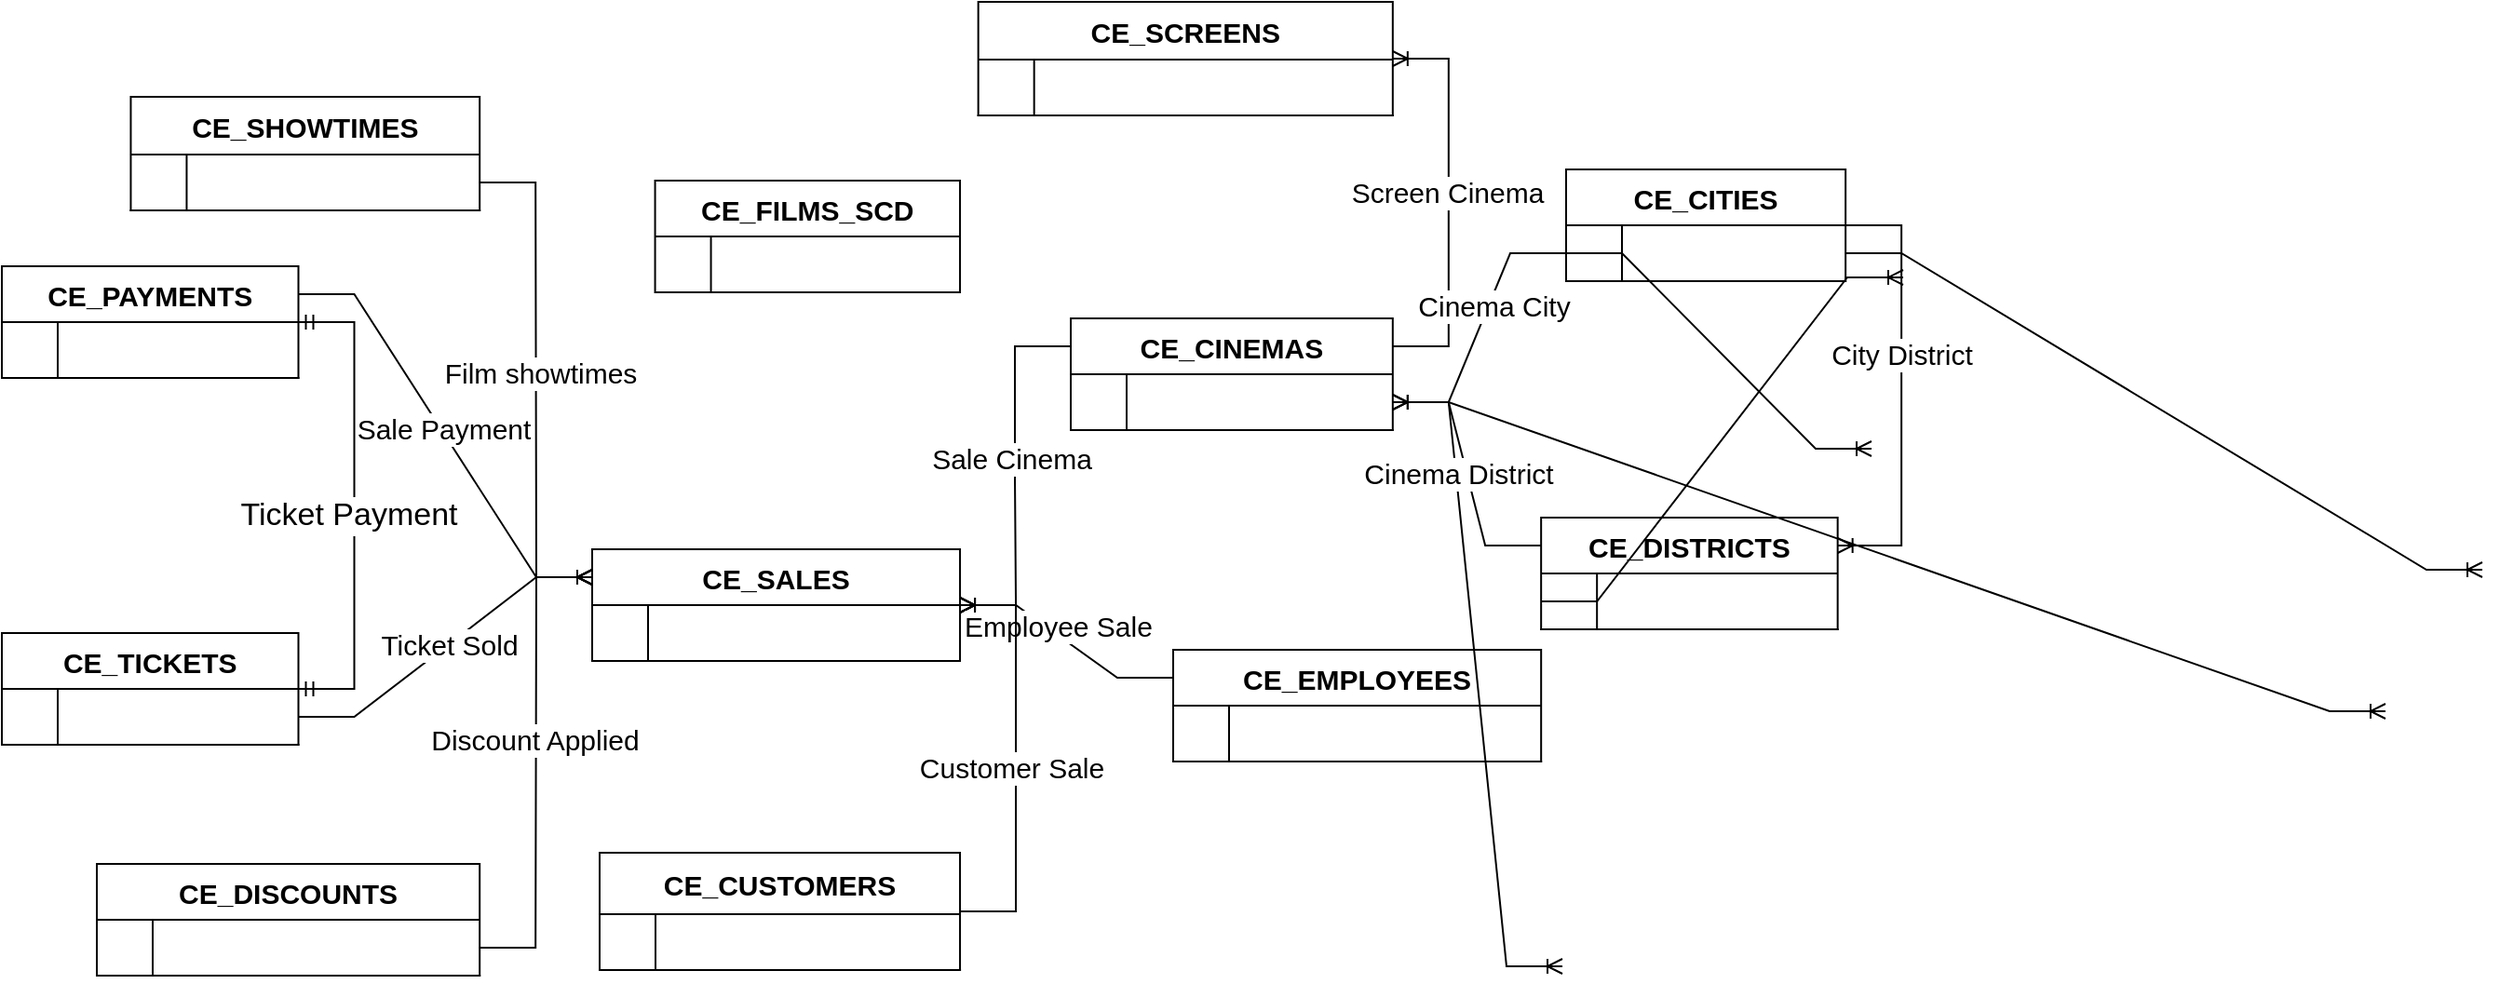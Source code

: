 <mxfile version="24.7.1" type="github">
  <diagram name="Page-1" id="b520641d-4fe3-3701-9064-5fc419738815">
    <mxGraphModel dx="2087" dy="868" grid="0" gridSize="10" guides="1" tooltips="1" connect="1" arrows="1" fold="1" page="0" pageScale="1" pageWidth="1100" pageHeight="850" background="none" math="0" shadow="0">
      <root>
        <mxCell id="0" />
        <mxCell id="1" parent="0" />
        <mxCell id="vGJX92VMhcy9rrfMvtcZ-1" value="CE_FILMS_SCD" style="shape=table;startSize=30;container=1;collapsible=1;childLayout=tableLayout;fixedRows=1;rowLines=0;fontStyle=1;align=center;resizeLast=1;fontSize=15;" vertex="1" parent="1">
          <mxGeometry x="209.78" y="343" width="163.75" height="60" as="geometry" />
        </mxCell>
        <mxCell id="vGJX92VMhcy9rrfMvtcZ-54" style="shape=partialRectangle;collapsible=0;dropTarget=0;pointerEvents=0;fillColor=none;points=[[0,0.5],[1,0.5]];portConstraint=eastwest;top=0;left=0;right=0;bottom=0;" vertex="1" parent="vGJX92VMhcy9rrfMvtcZ-1">
          <mxGeometry y="30" width="163.75" height="30" as="geometry" />
        </mxCell>
        <mxCell id="vGJX92VMhcy9rrfMvtcZ-55" style="shape=partialRectangle;overflow=hidden;connectable=0;fillColor=none;top=0;left=0;bottom=0;right=0;" vertex="1" parent="vGJX92VMhcy9rrfMvtcZ-54">
          <mxGeometry width="30" height="30" as="geometry">
            <mxRectangle width="30" height="30" as="alternateBounds" />
          </mxGeometry>
        </mxCell>
        <mxCell id="vGJX92VMhcy9rrfMvtcZ-56" value="" style="shape=partialRectangle;overflow=hidden;connectable=0;fillColor=none;top=0;left=0;bottom=0;right=0;align=left;spacingLeft=6;fontStyle=1" vertex="1" parent="vGJX92VMhcy9rrfMvtcZ-54">
          <mxGeometry x="30" width="133.75" height="30" as="geometry">
            <mxRectangle width="133.75" height="30" as="alternateBounds" />
          </mxGeometry>
        </mxCell>
        <mxCell id="vGJX92VMhcy9rrfMvtcZ-58" value="CE_CINEMAS" style="shape=table;startSize=30;container=1;collapsible=1;childLayout=tableLayout;fixedRows=1;rowLines=0;fontStyle=1;align=center;resizeLast=1;fontSize=15;" vertex="1" parent="1">
          <mxGeometry x="433" y="417" width="172.909" height="60" as="geometry" />
        </mxCell>
        <mxCell id="vGJX92VMhcy9rrfMvtcZ-59" value="" style="shape=partialRectangle;collapsible=0;dropTarget=0;pointerEvents=0;fillColor=none;points=[[0,0.5],[1,0.5]];portConstraint=eastwest;top=0;left=0;right=0;bottom=1;" vertex="1" parent="vGJX92VMhcy9rrfMvtcZ-58">
          <mxGeometry y="30" width="172.909" height="30" as="geometry" />
        </mxCell>
        <mxCell id="vGJX92VMhcy9rrfMvtcZ-60" value="" style="shape=partialRectangle;overflow=hidden;connectable=0;fillColor=none;top=0;left=0;bottom=0;right=0;fontStyle=1;" vertex="1" parent="vGJX92VMhcy9rrfMvtcZ-59">
          <mxGeometry width="30" height="30" as="geometry">
            <mxRectangle width="30" height="30" as="alternateBounds" />
          </mxGeometry>
        </mxCell>
        <mxCell id="vGJX92VMhcy9rrfMvtcZ-61" value="" style="shape=partialRectangle;overflow=hidden;connectable=0;fillColor=none;top=0;left=0;bottom=0;right=0;align=left;spacingLeft=6;fontStyle=5;" vertex="1" parent="vGJX92VMhcy9rrfMvtcZ-59">
          <mxGeometry x="30" width="142.909" height="30" as="geometry">
            <mxRectangle width="142.909" height="30" as="alternateBounds" />
          </mxGeometry>
        </mxCell>
        <mxCell id="vGJX92VMhcy9rrfMvtcZ-95" value="CE_DISCOUNTS" style="shape=table;startSize=30;container=1;collapsible=1;childLayout=tableLayout;fixedRows=1;rowLines=0;fontStyle=1;align=center;resizeLast=1;fontSize=15;" vertex="1" parent="1">
          <mxGeometry x="-90" y="710" width="205.583" height="60" as="geometry" />
        </mxCell>
        <mxCell id="vGJX92VMhcy9rrfMvtcZ-96" value="" style="shape=partialRectangle;collapsible=0;dropTarget=0;pointerEvents=0;fillColor=none;points=[[0,0.5],[1,0.5]];portConstraint=eastwest;top=0;left=0;right=0;bottom=1;" vertex="1" parent="vGJX92VMhcy9rrfMvtcZ-95">
          <mxGeometry y="30" width="205.583" height="30" as="geometry" />
        </mxCell>
        <mxCell id="vGJX92VMhcy9rrfMvtcZ-97" value="" style="shape=partialRectangle;overflow=hidden;connectable=0;fillColor=none;top=0;left=0;bottom=0;right=0;fontStyle=1;" vertex="1" parent="vGJX92VMhcy9rrfMvtcZ-96">
          <mxGeometry width="30" height="30" as="geometry">
            <mxRectangle width="30" height="30" as="alternateBounds" />
          </mxGeometry>
        </mxCell>
        <mxCell id="vGJX92VMhcy9rrfMvtcZ-98" value="" style="shape=partialRectangle;overflow=hidden;connectable=0;fillColor=none;top=0;left=0;bottom=0;right=0;align=left;spacingLeft=6;fontStyle=5;" vertex="1" parent="vGJX92VMhcy9rrfMvtcZ-96">
          <mxGeometry x="30" width="175.583" height="30" as="geometry">
            <mxRectangle width="175.583" height="30" as="alternateBounds" />
          </mxGeometry>
        </mxCell>
        <mxCell id="vGJX92VMhcy9rrfMvtcZ-132" value="CE_TICKETS" style="shape=table;startSize=30;container=1;collapsible=1;childLayout=tableLayout;fixedRows=1;rowLines=0;fontStyle=1;align=center;resizeLast=1;fontSize=15;" vertex="1" parent="1">
          <mxGeometry x="-141" y="586" width="159.25" height="60" as="geometry" />
        </mxCell>
        <mxCell id="vGJX92VMhcy9rrfMvtcZ-133" value="" style="shape=partialRectangle;collapsible=0;dropTarget=0;pointerEvents=0;fillColor=none;points=[[0,0.5],[1,0.5]];portConstraint=eastwest;top=0;left=0;right=0;bottom=1;" vertex="1" parent="vGJX92VMhcy9rrfMvtcZ-132">
          <mxGeometry y="30" width="159.25" height="30" as="geometry" />
        </mxCell>
        <mxCell id="vGJX92VMhcy9rrfMvtcZ-134" value="" style="shape=partialRectangle;overflow=hidden;connectable=0;fillColor=none;top=0;left=0;bottom=0;right=0;fontStyle=1;" vertex="1" parent="vGJX92VMhcy9rrfMvtcZ-133">
          <mxGeometry width="30" height="30" as="geometry">
            <mxRectangle width="30" height="30" as="alternateBounds" />
          </mxGeometry>
        </mxCell>
        <mxCell id="vGJX92VMhcy9rrfMvtcZ-135" value="" style="shape=partialRectangle;overflow=hidden;connectable=0;fillColor=none;top=0;left=0;bottom=0;right=0;align=left;spacingLeft=6;fontStyle=5;" vertex="1" parent="vGJX92VMhcy9rrfMvtcZ-133">
          <mxGeometry x="30" width="129.25" height="30" as="geometry">
            <mxRectangle width="129.25" height="30" as="alternateBounds" />
          </mxGeometry>
        </mxCell>
        <mxCell id="vGJX92VMhcy9rrfMvtcZ-202" value="CE_EMPLOYEES" style="shape=table;startSize=30;container=1;collapsible=1;childLayout=tableLayout;fixedRows=1;rowLines=0;fontStyle=1;align=center;resizeLast=1;fontSize=15;" vertex="1" parent="1">
          <mxGeometry x="488" y="595" width="197.583" height="60" as="geometry" />
        </mxCell>
        <mxCell id="vGJX92VMhcy9rrfMvtcZ-203" value="" style="shape=partialRectangle;collapsible=0;dropTarget=0;pointerEvents=0;fillColor=none;points=[[0,0.5],[1,0.5]];portConstraint=eastwest;top=0;left=0;right=0;bottom=1;" vertex="1" parent="vGJX92VMhcy9rrfMvtcZ-202">
          <mxGeometry y="30" width="197.583" height="30" as="geometry" />
        </mxCell>
        <mxCell id="vGJX92VMhcy9rrfMvtcZ-204" value="" style="shape=partialRectangle;overflow=hidden;connectable=0;fillColor=none;top=0;left=0;bottom=0;right=0;fontStyle=1;" vertex="1" parent="vGJX92VMhcy9rrfMvtcZ-203">
          <mxGeometry width="30" height="30" as="geometry">
            <mxRectangle width="30" height="30" as="alternateBounds" />
          </mxGeometry>
        </mxCell>
        <mxCell id="vGJX92VMhcy9rrfMvtcZ-205" value="" style="shape=partialRectangle;overflow=hidden;connectable=0;fillColor=none;top=0;left=0;bottom=0;right=0;align=left;spacingLeft=6;fontStyle=5;" vertex="1" parent="vGJX92VMhcy9rrfMvtcZ-203">
          <mxGeometry x="30" width="167.583" height="30" as="geometry">
            <mxRectangle width="167.583" height="30" as="alternateBounds" />
          </mxGeometry>
        </mxCell>
        <mxCell id="vGJX92VMhcy9rrfMvtcZ-251" value="CE_CUSTOMERS" style="shape=table;startSize=33;container=1;collapsible=1;childLayout=tableLayout;fixedRows=1;rowLines=0;fontStyle=1;align=center;resizeLast=1;fontSize=15;" vertex="1" parent="1">
          <mxGeometry x="180" y="704" width="193.53" height="63" as="geometry" />
        </mxCell>
        <mxCell id="vGJX92VMhcy9rrfMvtcZ-252" value="" style="shape=partialRectangle;collapsible=0;dropTarget=0;pointerEvents=0;fillColor=none;points=[[0,0.5],[1,0.5]];portConstraint=eastwest;top=0;left=0;right=0;bottom=1;" vertex="1" parent="vGJX92VMhcy9rrfMvtcZ-251">
          <mxGeometry y="33" width="193.53" height="30" as="geometry" />
        </mxCell>
        <mxCell id="vGJX92VMhcy9rrfMvtcZ-253" value="" style="shape=partialRectangle;overflow=hidden;connectable=0;fillColor=none;top=0;left=0;bottom=0;right=0;fontStyle=1;" vertex="1" parent="vGJX92VMhcy9rrfMvtcZ-252">
          <mxGeometry width="30" height="30" as="geometry">
            <mxRectangle width="30" height="30" as="alternateBounds" />
          </mxGeometry>
        </mxCell>
        <mxCell id="vGJX92VMhcy9rrfMvtcZ-254" value="" style="shape=partialRectangle;overflow=hidden;connectable=0;fillColor=none;top=0;left=0;bottom=0;right=0;align=left;spacingLeft=6;fontStyle=5;" vertex="1" parent="vGJX92VMhcy9rrfMvtcZ-252">
          <mxGeometry x="30" width="163.53" height="30" as="geometry">
            <mxRectangle width="163.53" height="30" as="alternateBounds" />
          </mxGeometry>
        </mxCell>
        <mxCell id="vGJX92VMhcy9rrfMvtcZ-300" value="CE_SALES" style="shape=table;startSize=30;container=1;collapsible=1;childLayout=tableLayout;fixedRows=1;rowLines=0;fontStyle=1;align=center;resizeLast=1;fontSize=15;" vertex="1" parent="1">
          <mxGeometry x="176" y="541" width="197.529" height="60" as="geometry" />
        </mxCell>
        <mxCell id="vGJX92VMhcy9rrfMvtcZ-361" style="shape=partialRectangle;collapsible=0;dropTarget=0;pointerEvents=0;fillColor=none;points=[[0,0.5],[1,0.5]];portConstraint=eastwest;top=0;left=0;right=0;bottom=0;" vertex="1" parent="vGJX92VMhcy9rrfMvtcZ-300">
          <mxGeometry y="30" width="197.529" height="30" as="geometry" />
        </mxCell>
        <mxCell id="vGJX92VMhcy9rrfMvtcZ-362" style="shape=partialRectangle;overflow=hidden;connectable=0;fillColor=none;top=0;left=0;bottom=0;right=0;" vertex="1" parent="vGJX92VMhcy9rrfMvtcZ-361">
          <mxGeometry width="30" height="30" as="geometry">
            <mxRectangle width="30" height="30" as="alternateBounds" />
          </mxGeometry>
        </mxCell>
        <mxCell id="vGJX92VMhcy9rrfMvtcZ-363" value="" style="shape=partialRectangle;overflow=hidden;connectable=0;fillColor=none;top=0;left=0;bottom=0;right=0;align=left;spacingLeft=6;fontStyle=1" vertex="1" parent="vGJX92VMhcy9rrfMvtcZ-361">
          <mxGeometry x="30" width="167.529" height="30" as="geometry">
            <mxRectangle width="167.529" height="30" as="alternateBounds" />
          </mxGeometry>
        </mxCell>
        <mxCell id="vGJX92VMhcy9rrfMvtcZ-365" value="" style="edgeStyle=entityRelationEdgeStyle;fontSize=12;html=1;endArrow=ERoneToMany;rounded=0;exitX=0;exitY=0.25;exitDx=0;exitDy=0;" edge="1" parent="1" source="vGJX92VMhcy9rrfMvtcZ-58" target="vGJX92VMhcy9rrfMvtcZ-300">
          <mxGeometry width="100" height="100" relative="1" as="geometry">
            <mxPoint x="-336" y="696" as="sourcePoint" />
            <mxPoint x="467" y="565" as="targetPoint" />
            <Array as="points">
              <mxPoint x="-44" y="696" />
              <mxPoint x="20" y="731" />
              <mxPoint x="-65" y="704" />
              <mxPoint x="-66" y="701" />
            </Array>
          </mxGeometry>
        </mxCell>
        <mxCell id="vGJX92VMhcy9rrfMvtcZ-579" value="&lt;font style=&quot;font-size: 15px;&quot;&gt;Sale Cinema&lt;/font&gt;" style="edgeLabel;html=1;align=center;verticalAlign=middle;resizable=0;points=[];" vertex="1" connectable="0" parent="vGJX92VMhcy9rrfMvtcZ-365">
          <mxGeometry x="-0.11" y="-2" relative="1" as="geometry">
            <mxPoint y="1" as="offset" />
          </mxGeometry>
        </mxCell>
        <mxCell id="vGJX92VMhcy9rrfMvtcZ-366" value="" style="edgeStyle=entityRelationEdgeStyle;fontSize=12;html=1;endArrow=ERoneToMany;rounded=0;entryX=0;entryY=0.25;entryDx=0;entryDy=0;exitX=1;exitY=0.25;exitDx=0;exitDy=0;" edge="1" parent="1" source="vGJX92VMhcy9rrfMvtcZ-558" target="vGJX92VMhcy9rrfMvtcZ-300">
          <mxGeometry width="100" height="100" relative="1" as="geometry">
            <mxPoint x="29" y="432" as="sourcePoint" />
            <mxPoint x="446" y="571" as="targetPoint" />
            <Array as="points">
              <mxPoint x="-34" y="706" />
              <mxPoint x="30" y="741" />
              <mxPoint x="-55" y="714" />
              <mxPoint x="-56" y="711" />
            </Array>
          </mxGeometry>
        </mxCell>
        <mxCell id="vGJX92VMhcy9rrfMvtcZ-572" value="&lt;span style=&quot;font-size: 15px;&quot;&gt;Sale Payment&lt;/span&gt;" style="edgeLabel;html=1;align=center;verticalAlign=middle;resizable=0;points=[];" vertex="1" connectable="0" parent="vGJX92VMhcy9rrfMvtcZ-366">
          <mxGeometry x="-0.044" y="2" relative="1" as="geometry">
            <mxPoint y="1" as="offset" />
          </mxGeometry>
        </mxCell>
        <mxCell id="vGJX92VMhcy9rrfMvtcZ-367" value="" style="edgeStyle=entityRelationEdgeStyle;fontSize=12;html=1;endArrow=ERoneToMany;rounded=0;exitX=1;exitY=0.5;exitDx=0;exitDy=0;entryX=0;entryY=0.25;entryDx=0;entryDy=0;" edge="1" parent="1" source="vGJX92VMhcy9rrfMvtcZ-133" target="vGJX92VMhcy9rrfMvtcZ-300">
          <mxGeometry width="100" height="100" relative="1" as="geometry">
            <mxPoint x="128" y="1036" as="sourcePoint" />
            <mxPoint x="126" y="571" as="targetPoint" />
            <Array as="points">
              <mxPoint x="-24" y="716" />
              <mxPoint x="40" y="751" />
              <mxPoint x="-45" y="724" />
              <mxPoint x="-46" y="721" />
            </Array>
          </mxGeometry>
        </mxCell>
        <mxCell id="vGJX92VMhcy9rrfMvtcZ-573" value="&lt;span style=&quot;font-size: 15px;&quot;&gt;Ticket Sold&lt;/span&gt;" style="edgeLabel;html=1;align=center;verticalAlign=middle;resizable=0;points=[];" vertex="1" connectable="0" parent="vGJX92VMhcy9rrfMvtcZ-367">
          <mxGeometry x="0.024" relative="1" as="geometry">
            <mxPoint as="offset" />
          </mxGeometry>
        </mxCell>
        <mxCell id="vGJX92VMhcy9rrfMvtcZ-368" value="" style="edgeStyle=entityRelationEdgeStyle;fontSize=12;html=1;endArrow=ERoneToMany;rounded=0;entryX=0;entryY=0.25;entryDx=0;entryDy=0;exitX=1;exitY=0.5;exitDx=0;exitDy=0;" edge="1" parent="1" source="vGJX92VMhcy9rrfMvtcZ-96" target="vGJX92VMhcy9rrfMvtcZ-300">
          <mxGeometry width="100" height="100" relative="1" as="geometry">
            <mxPoint x="-306" y="726" as="sourcePoint" />
            <mxPoint x="126" y="573.5" as="targetPoint" />
            <Array as="points">
              <mxPoint x="-14" y="726" />
              <mxPoint x="-130" y="777" />
              <mxPoint x="50" y="761" />
              <mxPoint x="-35" y="734" />
              <mxPoint x="-36" y="731" />
            </Array>
          </mxGeometry>
        </mxCell>
        <mxCell id="vGJX92VMhcy9rrfMvtcZ-574" value="&lt;font style=&quot;font-size: 15px;&quot;&gt;Discount Applied&lt;/font&gt;" style="edgeLabel;html=1;align=center;verticalAlign=middle;resizable=0;points=[];" vertex="1" connectable="0" parent="vGJX92VMhcy9rrfMvtcZ-368">
          <mxGeometry x="0.1" y="1" relative="1" as="geometry">
            <mxPoint as="offset" />
          </mxGeometry>
        </mxCell>
        <mxCell id="vGJX92VMhcy9rrfMvtcZ-369" value="" style="edgeStyle=entityRelationEdgeStyle;fontSize=12;html=1;endArrow=ERoneToMany;rounded=0;exitX=0;exitY=0.25;exitDx=0;exitDy=0;" edge="1" parent="1" source="vGJX92VMhcy9rrfMvtcZ-202" target="vGJX92VMhcy9rrfMvtcZ-300">
          <mxGeometry width="100" height="100" relative="1" as="geometry">
            <mxPoint x="-296" y="736" as="sourcePoint" />
            <mxPoint x="432" y="635" as="targetPoint" />
            <Array as="points">
              <mxPoint x="-4" y="736" />
              <mxPoint x="569" y="851" />
              <mxPoint x="555" y="841" />
              <mxPoint x="60" y="771" />
              <mxPoint x="-25" y="744" />
              <mxPoint x="-26" y="741" />
            </Array>
          </mxGeometry>
        </mxCell>
        <mxCell id="vGJX92VMhcy9rrfMvtcZ-577" value="&lt;font style=&quot;font-size: 15px;&quot;&gt;Employee Sale&lt;/font&gt;" style="edgeLabel;html=1;align=center;verticalAlign=middle;resizable=0;points=[];" vertex="1" connectable="0" parent="vGJX92VMhcy9rrfMvtcZ-369">
          <mxGeometry x="0.145" y="-4" relative="1" as="geometry">
            <mxPoint as="offset" />
          </mxGeometry>
        </mxCell>
        <mxCell id="vGJX92VMhcy9rrfMvtcZ-370" value="" style="edgeStyle=entityRelationEdgeStyle;fontSize=12;html=1;endArrow=ERoneToMany;rounded=0;" edge="1" parent="1" source="vGJX92VMhcy9rrfMvtcZ-251" target="vGJX92VMhcy9rrfMvtcZ-300">
          <mxGeometry width="100" height="100" relative="1" as="geometry">
            <mxPoint x="-286" y="746" as="sourcePoint" />
            <mxPoint x="374" y="667" as="targetPoint" />
            <Array as="points">
              <mxPoint x="6" y="746" />
              <mxPoint x="70" y="781" />
              <mxPoint x="-15" y="754" />
              <mxPoint x="-16" y="751" />
            </Array>
          </mxGeometry>
        </mxCell>
        <mxCell id="vGJX92VMhcy9rrfMvtcZ-576" value="&lt;font style=&quot;font-size: 15px;&quot;&gt;Customer Sale&lt;/font&gt;" style="edgeLabel;html=1;align=center;verticalAlign=middle;resizable=0;points=[];" vertex="1" connectable="0" parent="vGJX92VMhcy9rrfMvtcZ-370">
          <mxGeometry x="-0.052" y="3" relative="1" as="geometry">
            <mxPoint y="-1" as="offset" />
          </mxGeometry>
        </mxCell>
        <mxCell id="vGJX92VMhcy9rrfMvtcZ-371" value="" style="edgeStyle=entityRelationEdgeStyle;fontSize=12;html=1;endArrow=ERoneToMany;rounded=0;exitX=1;exitY=0.5;exitDx=0;exitDy=0;" edge="1" parent="1" source="vGJX92VMhcy9rrfMvtcZ-59" target="vGJX92VMhcy9rrfMvtcZ-485">
          <mxGeometry width="100" height="100" relative="1" as="geometry">
            <mxPoint x="724" y="599" as="sourcePoint" />
            <mxPoint x="697" y="765" as="targetPoint" />
            <Array as="points">
              <mxPoint x="6" y="746" />
              <mxPoint x="950" y="471" />
              <mxPoint x="1057" y="427" />
              <mxPoint x="70" y="781" />
              <mxPoint x="-15" y="754" />
              <mxPoint x="-16" y="751" />
            </Array>
          </mxGeometry>
        </mxCell>
        <mxCell id="vGJX92VMhcy9rrfMvtcZ-372" value="CE_CITIES" style="shape=table;startSize=30;container=1;collapsible=1;childLayout=tableLayout;fixedRows=1;rowLines=0;fontStyle=1;align=center;resizeLast=1;fontSize=15;" vertex="1" parent="1">
          <mxGeometry x="699" y="337" width="150.071" height="60" as="geometry" />
        </mxCell>
        <mxCell id="vGJX92VMhcy9rrfMvtcZ-373" value="" style="shape=partialRectangle;collapsible=0;dropTarget=0;pointerEvents=0;fillColor=none;points=[[0,0.5],[1,0.5]];portConstraint=eastwest;top=0;left=0;right=0;bottom=1;" vertex="1" parent="vGJX92VMhcy9rrfMvtcZ-372">
          <mxGeometry y="30" width="150.071" height="30" as="geometry" />
        </mxCell>
        <mxCell id="vGJX92VMhcy9rrfMvtcZ-374" value="" style="shape=partialRectangle;overflow=hidden;connectable=0;fillColor=none;top=0;left=0;bottom=0;right=0;fontStyle=1;" vertex="1" parent="vGJX92VMhcy9rrfMvtcZ-373">
          <mxGeometry width="30" height="30" as="geometry">
            <mxRectangle width="30" height="30" as="alternateBounds" />
          </mxGeometry>
        </mxCell>
        <mxCell id="vGJX92VMhcy9rrfMvtcZ-375" value="" style="shape=partialRectangle;overflow=hidden;connectable=0;fillColor=none;top=0;left=0;bottom=0;right=0;align=left;spacingLeft=6;fontStyle=5;" vertex="1" parent="vGJX92VMhcy9rrfMvtcZ-373">
          <mxGeometry x="30" width="120.071" height="30" as="geometry">
            <mxRectangle width="120.071" height="30" as="alternateBounds" />
          </mxGeometry>
        </mxCell>
        <mxCell id="vGJX92VMhcy9rrfMvtcZ-401" value="CE_DISTRICTS" style="shape=table;startSize=30;container=1;collapsible=1;childLayout=tableLayout;fixedRows=1;rowLines=0;fontStyle=1;align=center;resizeLast=1;fontSize=15;" vertex="1" parent="1">
          <mxGeometry x="685.58" y="524" width="159.25" height="60" as="geometry" />
        </mxCell>
        <mxCell id="vGJX92VMhcy9rrfMvtcZ-402" value="" style="shape=partialRectangle;collapsible=0;dropTarget=0;pointerEvents=0;fillColor=none;points=[[0,0.5],[1,0.5]];portConstraint=eastwest;top=0;left=0;right=0;bottom=1;" vertex="1" parent="vGJX92VMhcy9rrfMvtcZ-401">
          <mxGeometry y="30" width="159.25" height="30" as="geometry" />
        </mxCell>
        <mxCell id="vGJX92VMhcy9rrfMvtcZ-403" value="" style="shape=partialRectangle;overflow=hidden;connectable=0;fillColor=none;top=0;left=0;bottom=0;right=0;fontStyle=1;" vertex="1" parent="vGJX92VMhcy9rrfMvtcZ-402">
          <mxGeometry width="30" height="30" as="geometry">
            <mxRectangle width="30" height="30" as="alternateBounds" />
          </mxGeometry>
        </mxCell>
        <mxCell id="vGJX92VMhcy9rrfMvtcZ-404" value="" style="shape=partialRectangle;overflow=hidden;connectable=0;fillColor=none;top=0;left=0;bottom=0;right=0;align=left;spacingLeft=6;fontStyle=5;" vertex="1" parent="vGJX92VMhcy9rrfMvtcZ-402">
          <mxGeometry x="30" width="129.25" height="30" as="geometry">
            <mxRectangle width="129.25" height="30" as="alternateBounds" />
          </mxGeometry>
        </mxCell>
        <mxCell id="vGJX92VMhcy9rrfMvtcZ-434" value="" style="edgeStyle=entityRelationEdgeStyle;fontSize=12;html=1;endArrow=ERoneToMany;rounded=0;exitX=1;exitY=0.5;exitDx=0;exitDy=0;entryX=0;entryY=0.5;entryDx=0;entryDy=0;" edge="1" parent="1" source="vGJX92VMhcy9rrfMvtcZ-373" target="vGJX92VMhcy9rrfMvtcZ-410">
          <mxGeometry width="100" height="100" relative="1" as="geometry">
            <mxPoint x="-236" y="776" as="sourcePoint" />
            <mxPoint x="1191" y="552" as="targetPoint" />
            <Array as="points">
              <mxPoint x="-44" y="696" />
              <mxPoint x="20" y="727" />
              <mxPoint x="1200" y="563" />
              <mxPoint x="20" y="731" />
              <mxPoint x="-65" y="704" />
              <mxPoint x="-66" y="701" />
            </Array>
          </mxGeometry>
        </mxCell>
        <mxCell id="vGJX92VMhcy9rrfMvtcZ-435" value="CE_SHOWTIMES" style="shape=table;startSize=31;container=1;collapsible=1;childLayout=tableLayout;fixedRows=1;rowLines=0;fontStyle=1;align=center;resizeLast=1;fontSize=15;" vertex="1" parent="1">
          <mxGeometry x="-71.77" y="298" width="187.357" height="61" as="geometry" />
        </mxCell>
        <mxCell id="vGJX92VMhcy9rrfMvtcZ-436" value="" style="shape=partialRectangle;collapsible=0;dropTarget=0;pointerEvents=0;fillColor=none;points=[[0,0.5],[1,0.5]];portConstraint=eastwest;top=0;left=0;right=0;bottom=1;" vertex="1" parent="vGJX92VMhcy9rrfMvtcZ-435">
          <mxGeometry y="31" width="187.357" height="30" as="geometry" />
        </mxCell>
        <mxCell id="vGJX92VMhcy9rrfMvtcZ-437" value="" style="shape=partialRectangle;overflow=hidden;connectable=0;fillColor=none;top=0;left=0;bottom=0;right=0;fontStyle=1;" vertex="1" parent="vGJX92VMhcy9rrfMvtcZ-436">
          <mxGeometry width="30" height="30" as="geometry">
            <mxRectangle width="30" height="30" as="alternateBounds" />
          </mxGeometry>
        </mxCell>
        <mxCell id="vGJX92VMhcy9rrfMvtcZ-438" value="" style="shape=partialRectangle;overflow=hidden;connectable=0;fillColor=none;top=0;left=0;bottom=0;right=0;align=left;spacingLeft=6;fontStyle=5;" vertex="1" parent="vGJX92VMhcy9rrfMvtcZ-436">
          <mxGeometry x="30" width="157.357" height="30" as="geometry">
            <mxRectangle width="157.357" height="30" as="alternateBounds" />
          </mxGeometry>
        </mxCell>
        <mxCell id="vGJX92VMhcy9rrfMvtcZ-468" value="" style="edgeStyle=entityRelationEdgeStyle;fontSize=12;html=1;endArrow=ERoneToMany;rounded=0;exitX=0;exitY=0.5;exitDx=0;exitDy=0;entryX=1;entryY=0.5;entryDx=0;entryDy=0;" edge="1" parent="1" source="vGJX92VMhcy9rrfMvtcZ-373" target="vGJX92VMhcy9rrfMvtcZ-67">
          <mxGeometry width="100" height="100" relative="1" as="geometry">
            <mxPoint x="904" y="670" as="sourcePoint" />
            <mxPoint x="863" y="487" as="targetPoint" />
            <Array as="points">
              <mxPoint x="984" y="216" />
              <mxPoint x="-34" y="706" />
              <mxPoint x="30" y="737" />
              <mxPoint x="30" y="741" />
              <mxPoint x="-55" y="714" />
              <mxPoint x="-56" y="711" />
            </Array>
          </mxGeometry>
        </mxCell>
        <mxCell id="vGJX92VMhcy9rrfMvtcZ-469" value="" style="edgeStyle=entityRelationEdgeStyle;fontSize=12;html=1;endArrow=ERoneToMany;rounded=0;exitX=1;exitY=0.5;exitDx=0;exitDy=0;" edge="1" parent="1" source="vGJX92VMhcy9rrfMvtcZ-59" target="vGJX92VMhcy9rrfMvtcZ-485">
          <mxGeometry width="100" height="100" relative="1" as="geometry">
            <mxPoint x="813" y="297" as="sourcePoint" />
            <mxPoint x="1139" y="628" as="targetPoint" />
            <Array as="points">
              <mxPoint x="6" y="746" />
              <mxPoint x="917" y="486" />
              <mxPoint x="950" y="471" />
              <mxPoint x="1057" y="427" />
              <mxPoint x="70" y="781" />
              <mxPoint x="-15" y="754" />
              <mxPoint x="-16" y="751" />
            </Array>
          </mxGeometry>
        </mxCell>
        <mxCell id="vGJX92VMhcy9rrfMvtcZ-470" value="" style="edgeStyle=entityRelationEdgeStyle;fontSize=12;html=1;endArrow=ERoneToMany;rounded=0;entryX=0;entryY=0.25;entryDx=0;entryDy=0;" edge="1" parent="1" source="vGJX92VMhcy9rrfMvtcZ-436" target="vGJX92VMhcy9rrfMvtcZ-300">
          <mxGeometry width="100" height="100" relative="1" as="geometry">
            <mxPoint x="1149" y="246" as="sourcePoint" />
            <mxPoint x="126" y="601" as="targetPoint" />
            <Array as="points">
              <mxPoint x="-24" y="716" />
              <mxPoint x="40" y="747" />
              <mxPoint x="40" y="751" />
              <mxPoint x="-45" y="724" />
              <mxPoint x="-46" y="721" />
            </Array>
          </mxGeometry>
        </mxCell>
        <mxCell id="vGJX92VMhcy9rrfMvtcZ-575" value="&lt;font style=&quot;font-size: 15px;&quot;&gt;Film showtimes&lt;/font&gt;" style="edgeLabel;html=1;align=center;verticalAlign=middle;resizable=0;points=[];" vertex="1" connectable="0" parent="vGJX92VMhcy9rrfMvtcZ-470">
          <mxGeometry x="-0.041" y="2" relative="1" as="geometry">
            <mxPoint y="1" as="offset" />
          </mxGeometry>
        </mxCell>
        <mxCell id="vGJX92VMhcy9rrfMvtcZ-471" value="" style="edgeStyle=entityRelationEdgeStyle;fontSize=12;html=1;endArrow=ERmandOne;startArrow=ERmandOne;rounded=0;" edge="1" parent="1" source="vGJX92VMhcy9rrfMvtcZ-132" target="vGJX92VMhcy9rrfMvtcZ-558">
          <mxGeometry width="100" height="100" relative="1" as="geometry">
            <mxPoint x="-397" y="570" as="sourcePoint" />
            <mxPoint x="-357" y="413" as="targetPoint" />
            <Array as="points">
              <mxPoint x="-277" y="522" />
            </Array>
          </mxGeometry>
        </mxCell>
        <mxCell id="vGJX92VMhcy9rrfMvtcZ-571" value="&lt;span style=&quot;font-size: 17px;&quot;&gt;Ticket Payment&lt;/span&gt;" style="edgeLabel;html=1;align=center;verticalAlign=middle;resizable=0;points=[];" vertex="1" connectable="0" parent="vGJX92VMhcy9rrfMvtcZ-471">
          <mxGeometry x="-0.044" y="4" relative="1" as="geometry">
            <mxPoint as="offset" />
          </mxGeometry>
        </mxCell>
        <mxCell id="vGJX92VMhcy9rrfMvtcZ-472" value="CE_SCREENS" style="shape=table;startSize=31;container=1;collapsible=1;childLayout=tableLayout;fixedRows=1;rowLines=0;fontStyle=1;align=center;resizeLast=1;fontSize=15;" vertex="1" parent="1">
          <mxGeometry x="383.33" y="247" width="222.583" height="61" as="geometry" />
        </mxCell>
        <mxCell id="vGJX92VMhcy9rrfMvtcZ-473" value="" style="shape=partialRectangle;collapsible=0;dropTarget=0;pointerEvents=0;fillColor=none;points=[[0,0.5],[1,0.5]];portConstraint=eastwest;top=0;left=0;right=0;bottom=1;" vertex="1" parent="vGJX92VMhcy9rrfMvtcZ-472">
          <mxGeometry y="31" width="222.583" height="30" as="geometry" />
        </mxCell>
        <mxCell id="vGJX92VMhcy9rrfMvtcZ-474" value="" style="shape=partialRectangle;overflow=hidden;connectable=0;fillColor=none;top=0;left=0;bottom=0;right=0;fontStyle=1;" vertex="1" parent="vGJX92VMhcy9rrfMvtcZ-473">
          <mxGeometry width="30" height="30" as="geometry">
            <mxRectangle width="30" height="30" as="alternateBounds" />
          </mxGeometry>
        </mxCell>
        <mxCell id="vGJX92VMhcy9rrfMvtcZ-475" value="" style="shape=partialRectangle;overflow=hidden;connectable=0;fillColor=none;top=0;left=0;bottom=0;right=0;align=left;spacingLeft=6;fontStyle=5;" vertex="1" parent="vGJX92VMhcy9rrfMvtcZ-473">
          <mxGeometry x="30" width="192.583" height="30" as="geometry">
            <mxRectangle width="192.583" height="30" as="alternateBounds" />
          </mxGeometry>
        </mxCell>
        <mxCell id="vGJX92VMhcy9rrfMvtcZ-509" value="" style="edgeStyle=entityRelationEdgeStyle;fontSize=12;html=1;endArrow=ERoneToMany;rounded=0;exitX=0;exitY=0.5;exitDx=0;exitDy=0;" edge="1" parent="1" source="vGJX92VMhcy9rrfMvtcZ-402" target="vGJX92VMhcy9rrfMvtcZ-71">
          <mxGeometry width="100" height="100" relative="1" as="geometry">
            <mxPoint x="842" y="611" as="sourcePoint" />
            <mxPoint x="880" y="395" as="targetPoint" />
            <Array as="points">
              <mxPoint x="994" y="226" />
              <mxPoint x="-24" y="716" />
              <mxPoint x="40" y="747" />
              <mxPoint x="40" y="751" />
              <mxPoint x="-45" y="724" />
              <mxPoint x="-46" y="721" />
            </Array>
          </mxGeometry>
        </mxCell>
        <mxCell id="vGJX92VMhcy9rrfMvtcZ-558" value="CE_PAYMENTS" style="shape=table;startSize=30;container=1;collapsible=1;childLayout=tableLayout;fixedRows=1;rowLines=0;fontStyle=1;align=center;resizeLast=1;fontSize=15;" vertex="1" parent="1">
          <mxGeometry x="-141" y="389" width="159.25" height="60" as="geometry" />
        </mxCell>
        <mxCell id="vGJX92VMhcy9rrfMvtcZ-559" value="" style="shape=partialRectangle;collapsible=0;dropTarget=0;pointerEvents=0;fillColor=none;points=[[0,0.5],[1,0.5]];portConstraint=eastwest;top=0;left=0;right=0;bottom=1;" vertex="1" parent="vGJX92VMhcy9rrfMvtcZ-558">
          <mxGeometry y="30" width="159.25" height="30" as="geometry" />
        </mxCell>
        <mxCell id="vGJX92VMhcy9rrfMvtcZ-560" value="" style="shape=partialRectangle;overflow=hidden;connectable=0;fillColor=none;top=0;left=0;bottom=0;right=0;fontStyle=1;" vertex="1" parent="vGJX92VMhcy9rrfMvtcZ-559">
          <mxGeometry width="30" height="30" as="geometry">
            <mxRectangle width="30" height="30" as="alternateBounds" />
          </mxGeometry>
        </mxCell>
        <mxCell id="vGJX92VMhcy9rrfMvtcZ-561" value="" style="shape=partialRectangle;overflow=hidden;connectable=0;fillColor=none;top=0;left=0;bottom=0;right=0;align=left;spacingLeft=6;fontStyle=5;" vertex="1" parent="vGJX92VMhcy9rrfMvtcZ-559">
          <mxGeometry x="30" width="129.25" height="30" as="geometry">
            <mxRectangle width="129.25" height="30" as="alternateBounds" />
          </mxGeometry>
        </mxCell>
        <mxCell id="vGJX92VMhcy9rrfMvtcZ-563" value="" style="edgeStyle=entityRelationEdgeStyle;fontSize=12;html=1;endArrow=ERoneToMany;rounded=0;exitX=1;exitY=0.25;exitDx=0;exitDy=0;" edge="1" parent="1" source="vGJX92VMhcy9rrfMvtcZ-58" target="vGJX92VMhcy9rrfMvtcZ-472">
          <mxGeometry width="100" height="100" relative="1" as="geometry">
            <mxPoint x="516" y="310" as="sourcePoint" />
            <mxPoint x="384" y="566" as="targetPoint" />
            <Array as="points">
              <mxPoint x="-34" y="706" />
              <mxPoint x="30" y="741" />
              <mxPoint x="-55" y="714" />
              <mxPoint x="-56" y="711" />
            </Array>
          </mxGeometry>
        </mxCell>
        <mxCell id="vGJX92VMhcy9rrfMvtcZ-580" value="&lt;font style=&quot;font-size: 15px;&quot;&gt;Screen Cinema&lt;/font&gt;" style="edgeLabel;html=1;align=center;verticalAlign=middle;resizable=0;points=[];" vertex="1" connectable="0" parent="vGJX92VMhcy9rrfMvtcZ-563">
          <mxGeometry x="0.05" y="1" relative="1" as="geometry">
            <mxPoint y="-1" as="offset" />
          </mxGeometry>
        </mxCell>
        <mxCell id="vGJX92VMhcy9rrfMvtcZ-564" value="" style="edgeStyle=entityRelationEdgeStyle;fontSize=12;html=1;endArrow=ERoneToMany;rounded=0;entryX=1;entryY=0.5;entryDx=0;entryDy=0;exitX=0;exitY=0.25;exitDx=0;exitDy=0;" edge="1" parent="1" source="vGJX92VMhcy9rrfMvtcZ-401" target="vGJX92VMhcy9rrfMvtcZ-59">
          <mxGeometry width="100" height="100" relative="1" as="geometry">
            <mxPoint x="1103" y="522" as="sourcePoint" />
            <mxPoint x="811" y="390" as="targetPoint" />
            <Array as="points">
              <mxPoint x="994" y="226" />
              <mxPoint x="-24" y="716" />
              <mxPoint x="40" y="747" />
              <mxPoint x="40" y="751" />
              <mxPoint x="-45" y="724" />
              <mxPoint x="-46" y="721" />
            </Array>
          </mxGeometry>
        </mxCell>
        <mxCell id="vGJX92VMhcy9rrfMvtcZ-583" value="Text" style="edgeLabel;html=1;align=center;verticalAlign=middle;resizable=0;points=[];" vertex="1" connectable="0" parent="vGJX92VMhcy9rrfMvtcZ-564">
          <mxGeometry x="0.063" y="5" relative="1" as="geometry">
            <mxPoint as="offset" />
          </mxGeometry>
        </mxCell>
        <mxCell id="vGJX92VMhcy9rrfMvtcZ-584" value="&lt;span style=&quot;font-size: 15px;&quot;&gt;Cinema District&lt;/span&gt;" style="edgeLabel;html=1;align=center;verticalAlign=middle;resizable=0;points=[];" vertex="1" connectable="0" parent="vGJX92VMhcy9rrfMvtcZ-564">
          <mxGeometry x="0.027" y="5" relative="1" as="geometry">
            <mxPoint as="offset" />
          </mxGeometry>
        </mxCell>
        <mxCell id="vGJX92VMhcy9rrfMvtcZ-565" value="" style="edgeStyle=entityRelationEdgeStyle;fontSize=12;html=1;endArrow=ERoneToMany;rounded=0;" edge="1" parent="1" source="vGJX92VMhcy9rrfMvtcZ-373" target="vGJX92VMhcy9rrfMvtcZ-59">
          <mxGeometry width="100" height="100" relative="1" as="geometry">
            <mxPoint x="522" y="453" as="sourcePoint" />
            <mxPoint x="703" y="393" as="targetPoint" />
            <Array as="points">
              <mxPoint x="1004" y="236" />
              <mxPoint x="-14" y="726" />
              <mxPoint x="50" y="757" />
              <mxPoint x="50" y="761" />
              <mxPoint x="-35" y="734" />
              <mxPoint x="-36" y="731" />
            </Array>
          </mxGeometry>
        </mxCell>
        <mxCell id="vGJX92VMhcy9rrfMvtcZ-581" value="&lt;font style=&quot;font-size: 15px;&quot;&gt;Cinema City&lt;/font&gt;" style="edgeLabel;html=1;align=center;verticalAlign=middle;resizable=0;points=[];" vertex="1" connectable="0" parent="vGJX92VMhcy9rrfMvtcZ-565">
          <mxGeometry x="-0.192" y="2" relative="1" as="geometry">
            <mxPoint as="offset" />
          </mxGeometry>
        </mxCell>
        <mxCell id="vGJX92VMhcy9rrfMvtcZ-566" value="" style="edgeStyle=entityRelationEdgeStyle;fontSize=12;html=1;endArrow=ERoneToMany;rounded=0;entryX=1;entryY=0.25;entryDx=0;entryDy=0;" edge="1" parent="1" source="vGJX92VMhcy9rrfMvtcZ-372" target="vGJX92VMhcy9rrfMvtcZ-401">
          <mxGeometry width="100" height="100" relative="1" as="geometry">
            <mxPoint x="972" y="337" as="sourcePoint" />
            <mxPoint x="831" y="410" as="targetPoint" />
            <Array as="points">
              <mxPoint x="1014" y="246" />
              <mxPoint x="-4" y="736" />
              <mxPoint x="60" y="767" />
              <mxPoint x="60" y="771" />
              <mxPoint x="-25" y="744" />
              <mxPoint x="-26" y="741" />
            </Array>
          </mxGeometry>
        </mxCell>
        <mxCell id="vGJX92VMhcy9rrfMvtcZ-585" value="&lt;font style=&quot;font-size: 15px;&quot;&gt;City District&lt;/font&gt;" style="edgeLabel;html=1;align=center;verticalAlign=middle;resizable=0;points=[];" vertex="1" connectable="0" parent="vGJX92VMhcy9rrfMvtcZ-566">
          <mxGeometry x="-0.16" relative="1" as="geometry">
            <mxPoint as="offset" />
          </mxGeometry>
        </mxCell>
      </root>
    </mxGraphModel>
  </diagram>
</mxfile>
